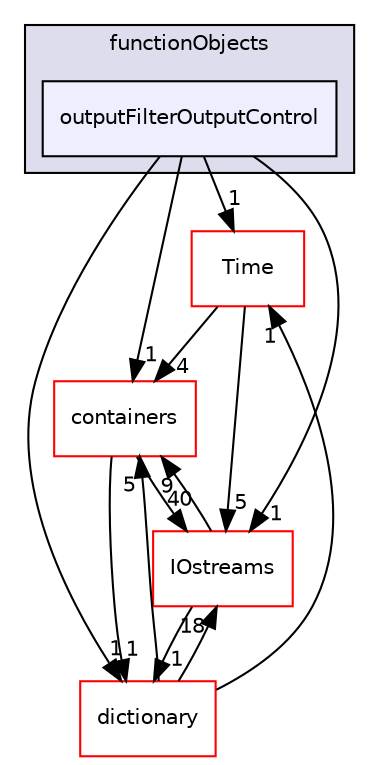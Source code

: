 digraph "src/OpenFOAM/db/functionObjects/outputFilterOutputControl" {
  bgcolor=transparent;
  compound=true
  node [ fontsize="10", fontname="Helvetica"];
  edge [ labelfontsize="10", labelfontname="Helvetica"];
  subgraph clusterdir_b1391b8691e21d3cff54e51a698f3c2b {
    graph [ bgcolor="#ddddee", pencolor="black", label="functionObjects" fontname="Helvetica", fontsize="10", URL="dir_b1391b8691e21d3cff54e51a698f3c2b.html"]
  dir_2e0679f567e2b3bcb9188ff95efeae6f [shape=box, label="outputFilterOutputControl", style="filled", fillcolor="#eeeeff", pencolor="black", URL="dir_2e0679f567e2b3bcb9188ff95efeae6f.html"];
  }
  dir_ec5b63092fb55ef516ddf05b3841c89d [shape=box label="Time" color="red" URL="dir_ec5b63092fb55ef516ddf05b3841c89d.html"];
  dir_19d0872053bde092be81d7fe3f56cbf7 [shape=box label="containers" color="red" URL="dir_19d0872053bde092be81d7fe3f56cbf7.html"];
  dir_466e4f5b4cc1582939ab4ceba36098d8 [shape=box label="IOstreams" color="red" URL="dir_466e4f5b4cc1582939ab4ceba36098d8.html"];
  dir_43e4f3d5f4ba74ef6e29186317ac2bae [shape=box label="dictionary" color="red" URL="dir_43e4f3d5f4ba74ef6e29186317ac2bae.html"];
  dir_2e0679f567e2b3bcb9188ff95efeae6f->dir_ec5b63092fb55ef516ddf05b3841c89d [headlabel="1", labeldistance=1.5 headhref="dir_001974_002005.html"];
  dir_2e0679f567e2b3bcb9188ff95efeae6f->dir_19d0872053bde092be81d7fe3f56cbf7 [headlabel="1", labeldistance=1.5 headhref="dir_001974_001896.html"];
  dir_2e0679f567e2b3bcb9188ff95efeae6f->dir_466e4f5b4cc1582939ab4ceba36098d8 [headlabel="1", labeldistance=1.5 headhref="dir_001974_001985.html"];
  dir_2e0679f567e2b3bcb9188ff95efeae6f->dir_43e4f3d5f4ba74ef6e29186317ac2bae [headlabel="1", labeldistance=1.5 headhref="dir_001974_001950.html"];
  dir_ec5b63092fb55ef516ddf05b3841c89d->dir_19d0872053bde092be81d7fe3f56cbf7 [headlabel="4", labeldistance=1.5 headhref="dir_002005_001896.html"];
  dir_ec5b63092fb55ef516ddf05b3841c89d->dir_466e4f5b4cc1582939ab4ceba36098d8 [headlabel="5", labeldistance=1.5 headhref="dir_002005_001985.html"];
  dir_19d0872053bde092be81d7fe3f56cbf7->dir_466e4f5b4cc1582939ab4ceba36098d8 [headlabel="40", labeldistance=1.5 headhref="dir_001896_001985.html"];
  dir_19d0872053bde092be81d7fe3f56cbf7->dir_43e4f3d5f4ba74ef6e29186317ac2bae [headlabel="1", labeldistance=1.5 headhref="dir_001896_001950.html"];
  dir_466e4f5b4cc1582939ab4ceba36098d8->dir_19d0872053bde092be81d7fe3f56cbf7 [headlabel="9", labeldistance=1.5 headhref="dir_001985_001896.html"];
  dir_466e4f5b4cc1582939ab4ceba36098d8->dir_43e4f3d5f4ba74ef6e29186317ac2bae [headlabel="1", labeldistance=1.5 headhref="dir_001985_001950.html"];
  dir_43e4f3d5f4ba74ef6e29186317ac2bae->dir_ec5b63092fb55ef516ddf05b3841c89d [headlabel="1", labeldistance=1.5 headhref="dir_001950_002005.html"];
  dir_43e4f3d5f4ba74ef6e29186317ac2bae->dir_19d0872053bde092be81d7fe3f56cbf7 [headlabel="5", labeldistance=1.5 headhref="dir_001950_001896.html"];
  dir_43e4f3d5f4ba74ef6e29186317ac2bae->dir_466e4f5b4cc1582939ab4ceba36098d8 [headlabel="18", labeldistance=1.5 headhref="dir_001950_001985.html"];
}
